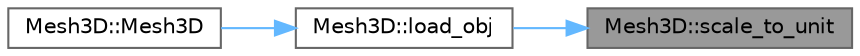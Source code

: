 digraph "Mesh3D::scale_to_unit"
{
 // LATEX_PDF_SIZE
  bgcolor="transparent";
  edge [fontname=Helvetica,fontsize=10,labelfontname=Helvetica,labelfontsize=10];
  node [fontname=Helvetica,fontsize=10,shape=box,height=0.2,width=0.4];
  rankdir="RL";
  Node1 [id="Node000001",label="Mesh3D::scale_to_unit",height=0.2,width=0.4,color="gray40", fillcolor="grey60", style="filled", fontcolor="black",tooltip="Scale the mesh to the unit sphere."];
  Node1 -> Node2 [id="edge1_Node000001_Node000002",dir="back",color="steelblue1",style="solid",tooltip=" "];
  Node2 [id="Node000002",label="Mesh3D::load_obj",height=0.2,width=0.4,color="grey40", fillcolor="white", style="filled",URL="$classMesh3D.html#a94234b43ba455dd77181c00a6033e427",tooltip="Load data of the mesh from an OBJ Wavefront file."];
  Node2 -> Node3 [id="edge2_Node000002_Node000003",dir="back",color="steelblue1",style="solid",tooltip=" "];
  Node3 [id="Node000003",label="Mesh3D::Mesh3D",height=0.2,width=0.4,color="grey40", fillcolor="white", style="filled",URL="$classMesh3D.html#ade933c1bff0263ae0cae0d1661b7e834",tooltip="Constructor with two parameters."];
}
